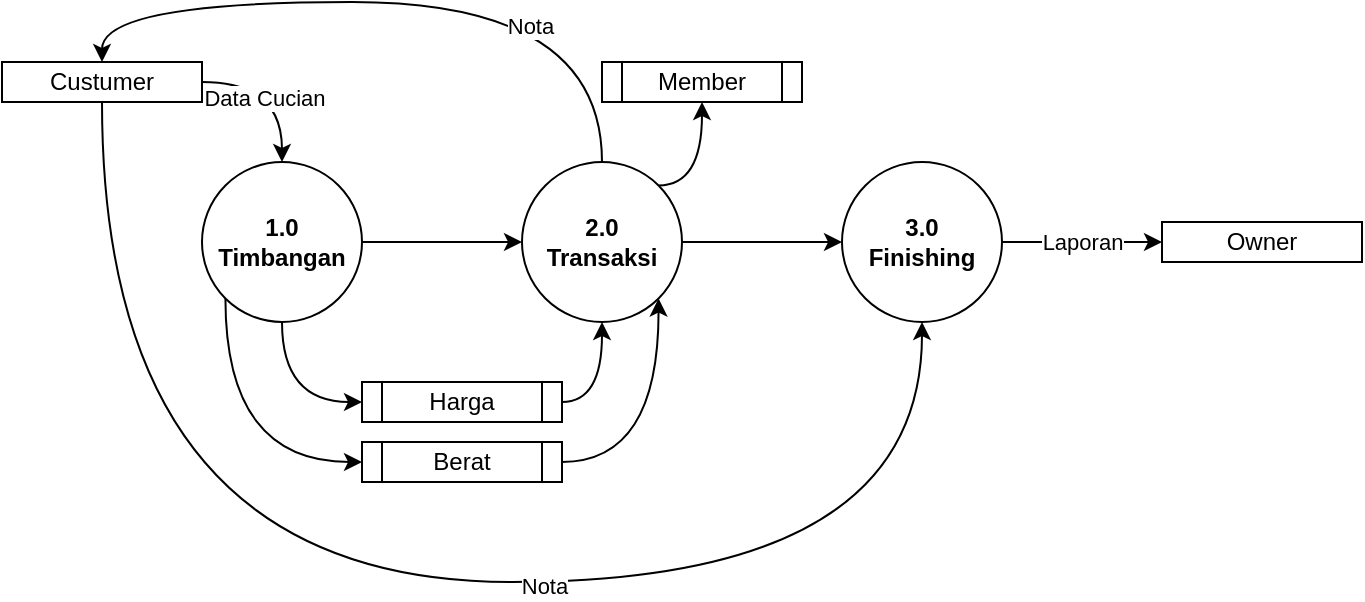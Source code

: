 <mxfile version="14.9.2" type="github"><diagram id="BcFOUIT70UIUilP3-6DV" name="Page-1"><mxGraphModel dx="868" dy="460" grid="1" gridSize="10" guides="1" tooltips="1" connect="1" arrows="1" fold="1" page="1" pageScale="1" pageWidth="827" pageHeight="1169" math="0" shadow="0"><root><mxCell id="0"/><mxCell id="1" parent="0"/><mxCell id="K-SuSkhvomgoGPwtIB2d-14" style="edgeStyle=orthogonalEdgeStyle;curved=1;rounded=0;orthogonalLoop=1;jettySize=auto;html=1;exitX=0.5;exitY=1;exitDx=0;exitDy=0;entryX=0;entryY=0.5;entryDx=0;entryDy=0;" edge="1" parent="1" source="K-SuSkhvomgoGPwtIB2d-1" target="K-SuSkhvomgoGPwtIB2d-9"><mxGeometry relative="1" as="geometry"/></mxCell><mxCell id="K-SuSkhvomgoGPwtIB2d-15" style="edgeStyle=orthogonalEdgeStyle;curved=1;rounded=0;orthogonalLoop=1;jettySize=auto;html=1;exitX=0;exitY=1;exitDx=0;exitDy=0;entryX=0;entryY=0.5;entryDx=0;entryDy=0;" edge="1" parent="1" source="K-SuSkhvomgoGPwtIB2d-1" target="K-SuSkhvomgoGPwtIB2d-13"><mxGeometry relative="1" as="geometry"/></mxCell><mxCell id="K-SuSkhvomgoGPwtIB2d-18" style="edgeStyle=orthogonalEdgeStyle;curved=1;rounded=0;orthogonalLoop=1;jettySize=auto;html=1;exitX=1;exitY=0.5;exitDx=0;exitDy=0;entryX=0;entryY=0.5;entryDx=0;entryDy=0;" edge="1" parent="1" source="K-SuSkhvomgoGPwtIB2d-1" target="K-SuSkhvomgoGPwtIB2d-3"><mxGeometry relative="1" as="geometry"/></mxCell><mxCell id="K-SuSkhvomgoGPwtIB2d-1" value="&lt;b&gt;1.0&lt;br&gt;Timbangan&lt;br&gt;&lt;/b&gt;" style="ellipse;whiteSpace=wrap;html=1;aspect=fixed;" vertex="1" parent="1"><mxGeometry x="200" y="150" width="80" height="80" as="geometry"/></mxCell><mxCell id="K-SuSkhvomgoGPwtIB2d-19" style="edgeStyle=orthogonalEdgeStyle;curved=1;rounded=0;orthogonalLoop=1;jettySize=auto;html=1;exitX=1;exitY=0.5;exitDx=0;exitDy=0;entryX=0;entryY=0.5;entryDx=0;entryDy=0;" edge="1" parent="1" source="K-SuSkhvomgoGPwtIB2d-3" target="K-SuSkhvomgoGPwtIB2d-4"><mxGeometry relative="1" as="geometry"/></mxCell><mxCell id="K-SuSkhvomgoGPwtIB2d-43" style="edgeStyle=orthogonalEdgeStyle;curved=1;rounded=0;orthogonalLoop=1;jettySize=auto;html=1;exitX=0.5;exitY=0;exitDx=0;exitDy=0;entryX=0.5;entryY=0;entryDx=0;entryDy=0;" edge="1" parent="1" source="K-SuSkhvomgoGPwtIB2d-3" target="K-SuSkhvomgoGPwtIB2d-5"><mxGeometry relative="1" as="geometry"><Array as="points"><mxPoint x="400" y="70"/><mxPoint x="150" y="70"/></Array></mxGeometry></mxCell><mxCell id="K-SuSkhvomgoGPwtIB2d-44" value="Nota" style="edgeLabel;html=1;align=center;verticalAlign=middle;resizable=0;points=[];" vertex="1" connectable="0" parent="K-SuSkhvomgoGPwtIB2d-43"><mxGeometry x="-0.353" y="12" relative="1" as="geometry"><mxPoint as="offset"/></mxGeometry></mxCell><mxCell id="K-SuSkhvomgoGPwtIB2d-50" style="edgeStyle=orthogonalEdgeStyle;curved=1;rounded=0;orthogonalLoop=1;jettySize=auto;html=1;exitX=1;exitY=0;exitDx=0;exitDy=0;entryX=0.5;entryY=1;entryDx=0;entryDy=0;" edge="1" parent="1" source="K-SuSkhvomgoGPwtIB2d-3" target="K-SuSkhvomgoGPwtIB2d-49"><mxGeometry relative="1" as="geometry"><Array as="points"><mxPoint x="450" y="162"/></Array></mxGeometry></mxCell><mxCell id="K-SuSkhvomgoGPwtIB2d-3" value="&lt;b&gt;2.0&lt;br&gt;Transaksi&lt;br&gt;&lt;/b&gt;" style="ellipse;whiteSpace=wrap;html=1;aspect=fixed;" vertex="1" parent="1"><mxGeometry x="360" y="150" width="80" height="80" as="geometry"/></mxCell><mxCell id="K-SuSkhvomgoGPwtIB2d-20" value="Laporan" style="edgeStyle=orthogonalEdgeStyle;curved=1;rounded=0;orthogonalLoop=1;jettySize=auto;html=1;exitX=1;exitY=0.5;exitDx=0;exitDy=0;entryX=0;entryY=0.5;entryDx=0;entryDy=0;" edge="1" parent="1" source="K-SuSkhvomgoGPwtIB2d-4" target="K-SuSkhvomgoGPwtIB2d-16"><mxGeometry relative="1" as="geometry"/></mxCell><mxCell id="K-SuSkhvomgoGPwtIB2d-4" value="&lt;b&gt;3.0&lt;br&gt;Finishing&lt;br&gt;&lt;/b&gt;" style="ellipse;whiteSpace=wrap;html=1;aspect=fixed;" vertex="1" parent="1"><mxGeometry x="520" y="150" width="80" height="80" as="geometry"/></mxCell><mxCell id="K-SuSkhvomgoGPwtIB2d-11" style="edgeStyle=orthogonalEdgeStyle;rounded=0;orthogonalLoop=1;jettySize=auto;html=1;exitX=1;exitY=0.5;exitDx=0;exitDy=0;entryX=0.5;entryY=0;entryDx=0;entryDy=0;curved=1;" edge="1" parent="1" source="K-SuSkhvomgoGPwtIB2d-5" target="K-SuSkhvomgoGPwtIB2d-1"><mxGeometry relative="1" as="geometry"/></mxCell><mxCell id="K-SuSkhvomgoGPwtIB2d-40" value="Data Cucian" style="edgeLabel;html=1;align=center;verticalAlign=middle;resizable=0;points=[];" vertex="1" connectable="0" parent="K-SuSkhvomgoGPwtIB2d-11"><mxGeometry x="-0.225" y="-8" relative="1" as="geometry"><mxPoint as="offset"/></mxGeometry></mxCell><mxCell id="K-SuSkhvomgoGPwtIB2d-45" style="edgeStyle=orthogonalEdgeStyle;curved=1;rounded=0;orthogonalLoop=1;jettySize=auto;html=1;exitX=0.5;exitY=1;exitDx=0;exitDy=0;entryX=0.5;entryY=1;entryDx=0;entryDy=0;" edge="1" parent="1" source="K-SuSkhvomgoGPwtIB2d-5" target="K-SuSkhvomgoGPwtIB2d-4"><mxGeometry relative="1" as="geometry"><Array as="points"><mxPoint x="150" y="360"/><mxPoint x="560" y="360"/></Array></mxGeometry></mxCell><mxCell id="K-SuSkhvomgoGPwtIB2d-46" value="Nota" style="edgeLabel;html=1;align=center;verticalAlign=middle;resizable=0;points=[];" vertex="1" connectable="0" parent="K-SuSkhvomgoGPwtIB2d-45"><mxGeometry x="0.182" y="-2" relative="1" as="geometry"><mxPoint as="offset"/></mxGeometry></mxCell><mxCell id="K-SuSkhvomgoGPwtIB2d-5" value="Custumer" style="rounded=0;whiteSpace=wrap;html=1;" vertex="1" parent="1"><mxGeometry x="100" y="100" width="100" height="20" as="geometry"/></mxCell><mxCell id="K-SuSkhvomgoGPwtIB2d-21" style="edgeStyle=orthogonalEdgeStyle;curved=1;rounded=0;orthogonalLoop=1;jettySize=auto;html=1;exitX=1;exitY=0.5;exitDx=0;exitDy=0;" edge="1" parent="1" source="K-SuSkhvomgoGPwtIB2d-9" target="K-SuSkhvomgoGPwtIB2d-3"><mxGeometry relative="1" as="geometry"/></mxCell><mxCell id="K-SuSkhvomgoGPwtIB2d-9" value="Harga" style="shape=process;whiteSpace=wrap;html=1;backgroundOutline=1;" vertex="1" parent="1"><mxGeometry x="280" y="260" width="100" height="20" as="geometry"/></mxCell><mxCell id="K-SuSkhvomgoGPwtIB2d-22" style="edgeStyle=orthogonalEdgeStyle;curved=1;rounded=0;orthogonalLoop=1;jettySize=auto;html=1;exitX=1;exitY=0.5;exitDx=0;exitDy=0;entryX=1;entryY=1;entryDx=0;entryDy=0;" edge="1" parent="1" source="K-SuSkhvomgoGPwtIB2d-13" target="K-SuSkhvomgoGPwtIB2d-3"><mxGeometry relative="1" as="geometry"/></mxCell><mxCell id="K-SuSkhvomgoGPwtIB2d-13" value="Berat" style="shape=process;whiteSpace=wrap;html=1;backgroundOutline=1;" vertex="1" parent="1"><mxGeometry x="280" y="290" width="100" height="20" as="geometry"/></mxCell><mxCell id="K-SuSkhvomgoGPwtIB2d-16" value="Owner" style="rounded=0;whiteSpace=wrap;html=1;" vertex="1" parent="1"><mxGeometry x="680" y="180" width="100" height="20" as="geometry"/></mxCell><mxCell id="K-SuSkhvomgoGPwtIB2d-49" value="Member" style="shape=process;whiteSpace=wrap;html=1;backgroundOutline=1;" vertex="1" parent="1"><mxGeometry x="400" y="100" width="100" height="20" as="geometry"/></mxCell></root></mxGraphModel></diagram></mxfile>